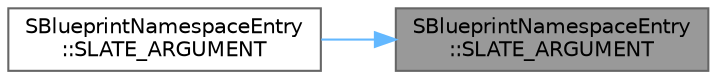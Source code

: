 digraph "SBlueprintNamespaceEntry::SLATE_ARGUMENT"
{
 // INTERACTIVE_SVG=YES
 // LATEX_PDF_SIZE
  bgcolor="transparent";
  edge [fontname=Helvetica,fontsize=10,labelfontname=Helvetica,labelfontsize=10];
  node [fontname=Helvetica,fontsize=10,shape=box,height=0.2,width=0.4];
  rankdir="RL";
  Node1 [id="Node000001",label="SBlueprintNamespaceEntry\l::SLATE_ARGUMENT",height=0.2,width=0.4,color="gray40", fillcolor="grey60", style="filled", fontcolor="black",tooltip="Current namespace value."];
  Node1 -> Node2 [id="edge1_Node000001_Node000002",dir="back",color="steelblue1",style="solid",tooltip=" "];
  Node2 [id="Node000002",label="SBlueprintNamespaceEntry\l::SLATE_ARGUMENT",height=0.2,width=0.4,color="grey40", fillcolor="white", style="filled",URL="$d0/d33/classSBlueprintNamespaceEntry.html#a3d06c8707574df4310dda9b7cc4be2ef",tooltip="Allow text input to manually set arbitrary values."];
}

